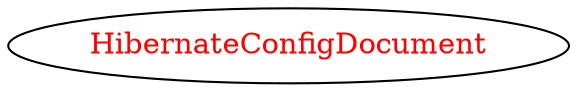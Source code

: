 digraph dependencyGraph {
 concentrate=true;
 ranksep="2.0";
 rankdir="LR"; 
 splines="ortho";
"HibernateConfigDocument" [fontcolor="red"];
}